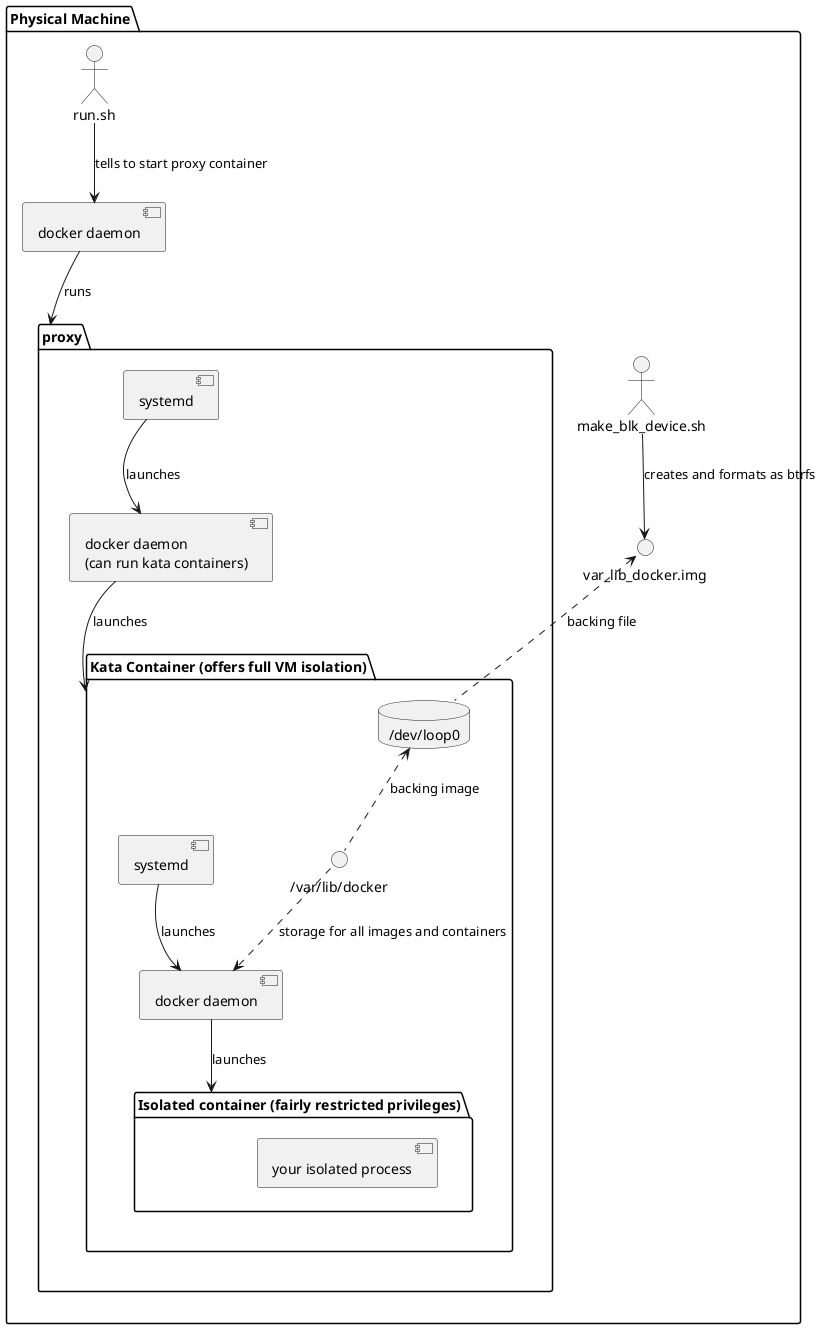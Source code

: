 @startuml
skinparam componentStyle uml2

package "Physical Machine" as physical {
    make_blk_device.sh as makeBlkDevice
    () var_lib_docker.img as dockerImg
    makeBlkDevice --> dockerImg : creates and formats as btrfs
    run.sh as runScript
    [docker daemon] as outerDocker
    runScript --> outerDocker : tells to start proxy container
    outerDocker --> proxy : runs
    package "Physical Machine Proxy Container (fairly high privileges)" as proxy {
        [systemd]
        component kataDocker [
            docker daemon
            (can run kata containers)
        ]
        systemd --> kataDocker : launches
        package "Kata Container (offers full VM isolation)" as kataContainer {
            database "/dev/loop0" as loop0
            () "/var/lib/docker" as varLibDocker
            loop0 <.. varLibDocker : backing image

            [systemd] as nestedSystemd
            component "docker daemon" as nestedDocker
            varLibDocker ..> nestedDocker : storage for all images and containers
            package "Isolated container (fairly restricted privileges)" as isolatedContainer {
                [your isolated process] as isolatedProcess
            }
        }
        kataDocker --> kataContainer : launches
        nestedSystemd --> nestedDocker : launches
        nestedDocker --> isolatedContainer : launches
    }
    dockerImg <.. loop0 : backing file
}

@enduml